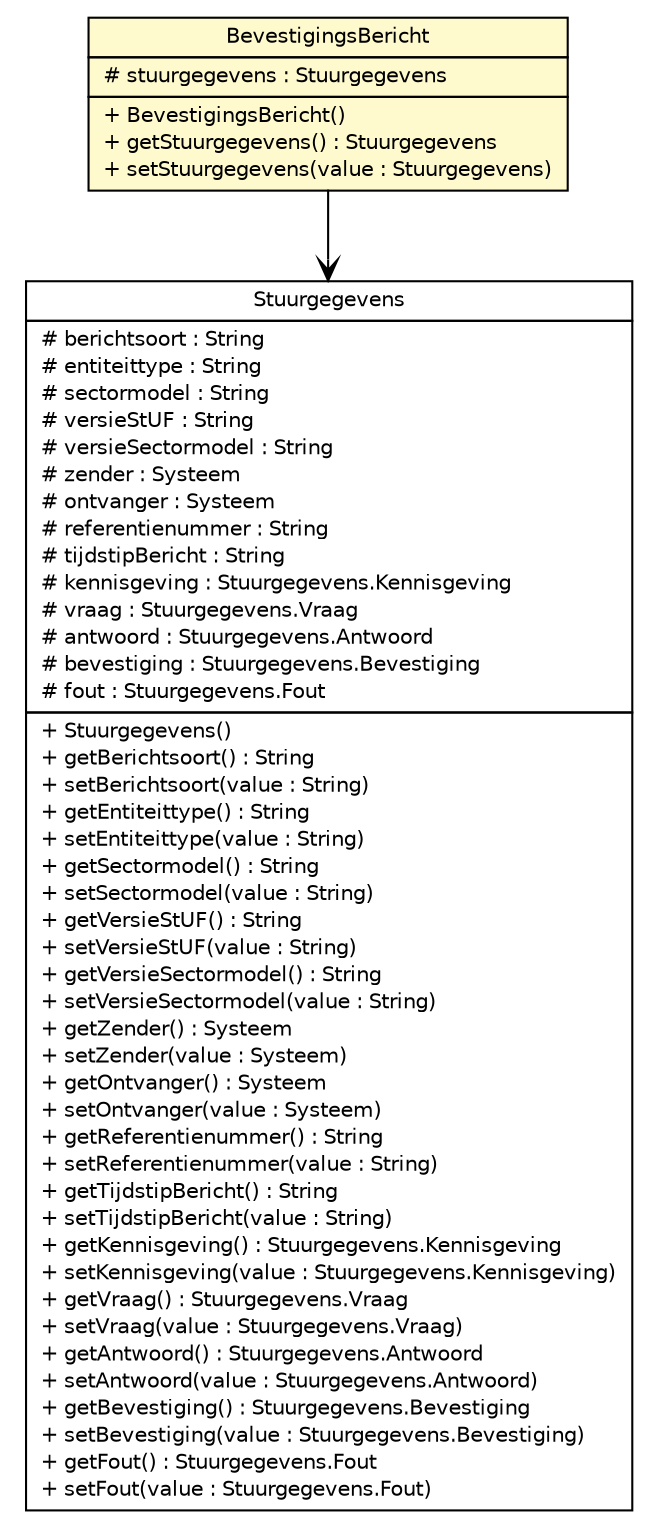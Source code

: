 #!/usr/local/bin/dot
#
# Class diagram 
# Generated by UMLGraph version R5_6-24-gf6e263 (http://www.umlgraph.org/)
#

digraph G {
	edge [fontname="Helvetica",fontsize=10,labelfontname="Helvetica",labelfontsize=10];
	node [fontname="Helvetica",fontsize=10,shape=plaintext];
	nodesep=0.25;
	ranksep=0.5;
	// nl.egem.stuf.stuf0204.Stuurgegevens
	c50587 [label=<<table title="nl.egem.stuf.stuf0204.Stuurgegevens" border="0" cellborder="1" cellspacing="0" cellpadding="2" port="p" href="./Stuurgegevens.html">
		<tr><td><table border="0" cellspacing="0" cellpadding="1">
<tr><td align="center" balign="center"> Stuurgegevens </td></tr>
		</table></td></tr>
		<tr><td><table border="0" cellspacing="0" cellpadding="1">
<tr><td align="left" balign="left"> # berichtsoort : String </td></tr>
<tr><td align="left" balign="left"> # entiteittype : String </td></tr>
<tr><td align="left" balign="left"> # sectormodel : String </td></tr>
<tr><td align="left" balign="left"> # versieStUF : String </td></tr>
<tr><td align="left" balign="left"> # versieSectormodel : String </td></tr>
<tr><td align="left" balign="left"> # zender : Systeem </td></tr>
<tr><td align="left" balign="left"> # ontvanger : Systeem </td></tr>
<tr><td align="left" balign="left"> # referentienummer : String </td></tr>
<tr><td align="left" balign="left"> # tijdstipBericht : String </td></tr>
<tr><td align="left" balign="left"> # kennisgeving : Stuurgegevens.Kennisgeving </td></tr>
<tr><td align="left" balign="left"> # vraag : Stuurgegevens.Vraag </td></tr>
<tr><td align="left" balign="left"> # antwoord : Stuurgegevens.Antwoord </td></tr>
<tr><td align="left" balign="left"> # bevestiging : Stuurgegevens.Bevestiging </td></tr>
<tr><td align="left" balign="left"> # fout : Stuurgegevens.Fout </td></tr>
		</table></td></tr>
		<tr><td><table border="0" cellspacing="0" cellpadding="1">
<tr><td align="left" balign="left"> + Stuurgegevens() </td></tr>
<tr><td align="left" balign="left"> + getBerichtsoort() : String </td></tr>
<tr><td align="left" balign="left"> + setBerichtsoort(value : String) </td></tr>
<tr><td align="left" balign="left"> + getEntiteittype() : String </td></tr>
<tr><td align="left" balign="left"> + setEntiteittype(value : String) </td></tr>
<tr><td align="left" balign="left"> + getSectormodel() : String </td></tr>
<tr><td align="left" balign="left"> + setSectormodel(value : String) </td></tr>
<tr><td align="left" balign="left"> + getVersieStUF() : String </td></tr>
<tr><td align="left" balign="left"> + setVersieStUF(value : String) </td></tr>
<tr><td align="left" balign="left"> + getVersieSectormodel() : String </td></tr>
<tr><td align="left" balign="left"> + setVersieSectormodel(value : String) </td></tr>
<tr><td align="left" balign="left"> + getZender() : Systeem </td></tr>
<tr><td align="left" balign="left"> + setZender(value : Systeem) </td></tr>
<tr><td align="left" balign="left"> + getOntvanger() : Systeem </td></tr>
<tr><td align="left" balign="left"> + setOntvanger(value : Systeem) </td></tr>
<tr><td align="left" balign="left"> + getReferentienummer() : String </td></tr>
<tr><td align="left" balign="left"> + setReferentienummer(value : String) </td></tr>
<tr><td align="left" balign="left"> + getTijdstipBericht() : String </td></tr>
<tr><td align="left" balign="left"> + setTijdstipBericht(value : String) </td></tr>
<tr><td align="left" balign="left"> + getKennisgeving() : Stuurgegevens.Kennisgeving </td></tr>
<tr><td align="left" balign="left"> + setKennisgeving(value : Stuurgegevens.Kennisgeving) </td></tr>
<tr><td align="left" balign="left"> + getVraag() : Stuurgegevens.Vraag </td></tr>
<tr><td align="left" balign="left"> + setVraag(value : Stuurgegevens.Vraag) </td></tr>
<tr><td align="left" balign="left"> + getAntwoord() : Stuurgegevens.Antwoord </td></tr>
<tr><td align="left" balign="left"> + setAntwoord(value : Stuurgegevens.Antwoord) </td></tr>
<tr><td align="left" balign="left"> + getBevestiging() : Stuurgegevens.Bevestiging </td></tr>
<tr><td align="left" balign="left"> + setBevestiging(value : Stuurgegevens.Bevestiging) </td></tr>
<tr><td align="left" balign="left"> + getFout() : Stuurgegevens.Fout </td></tr>
<tr><td align="left" balign="left"> + setFout(value : Stuurgegevens.Fout) </td></tr>
		</table></td></tr>
		</table>>, URL="./Stuurgegevens.html", fontname="Helvetica", fontcolor="black", fontsize=10.0];
	// nl.egem.stuf.stuf0204.BevestigingsBericht
	c50606 [label=<<table title="nl.egem.stuf.stuf0204.BevestigingsBericht" border="0" cellborder="1" cellspacing="0" cellpadding="2" port="p" bgcolor="lemonChiffon" href="./BevestigingsBericht.html">
		<tr><td><table border="0" cellspacing="0" cellpadding="1">
<tr><td align="center" balign="center"> BevestigingsBericht </td></tr>
		</table></td></tr>
		<tr><td><table border="0" cellspacing="0" cellpadding="1">
<tr><td align="left" balign="left"> # stuurgegevens : Stuurgegevens </td></tr>
		</table></td></tr>
		<tr><td><table border="0" cellspacing="0" cellpadding="1">
<tr><td align="left" balign="left"> + BevestigingsBericht() </td></tr>
<tr><td align="left" balign="left"> + getStuurgegevens() : Stuurgegevens </td></tr>
<tr><td align="left" balign="left"> + setStuurgegevens(value : Stuurgegevens) </td></tr>
		</table></td></tr>
		</table>>, URL="./BevestigingsBericht.html", fontname="Helvetica", fontcolor="black", fontsize=10.0];
	// nl.egem.stuf.stuf0204.BevestigingsBericht NAVASSOC nl.egem.stuf.stuf0204.Stuurgegevens
	c50606:p -> c50587:p [taillabel="", label="", headlabel="", fontname="Helvetica", fontcolor="black", fontsize=10.0, color="black", arrowhead=open];
}

